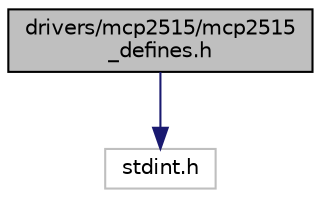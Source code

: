digraph "drivers/mcp2515/mcp2515_defines.h"
{
 // LATEX_PDF_SIZE
  edge [fontname="Helvetica",fontsize="10",labelfontname="Helvetica",labelfontsize="10"];
  node [fontname="Helvetica",fontsize="10",shape=record];
  Node1 [label="drivers/mcp2515/mcp2515\l_defines.h",height=0.2,width=0.4,color="black", fillcolor="grey75", style="filled", fontcolor="black",tooltip="Driver for the Microchip MCP2515 can controller."];
  Node1 -> Node2 [color="midnightblue",fontsize="10",style="solid",fontname="Helvetica"];
  Node2 [label="stdint.h",height=0.2,width=0.4,color="grey75", fillcolor="white", style="filled",tooltip=" "];
}
